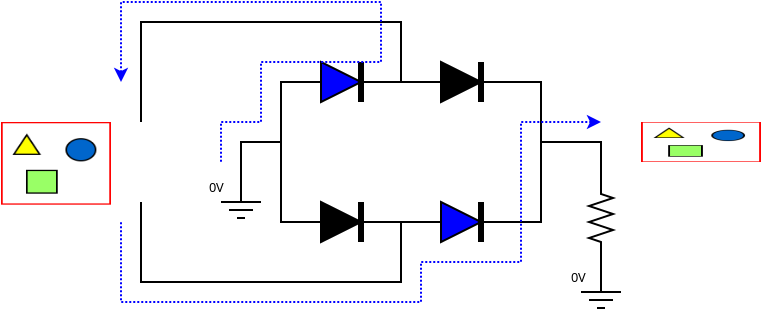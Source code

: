 <?xml version="1.0" encoding="UTF-8"?>
<dia:diagram xmlns:dia="http://www.lysator.liu.se/~alla/dia/">
  <dia:layer name="Fundo" visible="true" active="true">
    <dia:object type="Electronic - voltmeter" version="1" id="O0">
      <dia:attribute name="obj_pos">
        <dia:point val="7,5"/>
      </dia:attribute>
      <dia:attribute name="obj_bb">
        <dia:rectangle val="6.95,5;9.05,9"/>
      </dia:attribute>
      <dia:attribute name="meta">
        <dia:composite type="dict"/>
      </dia:attribute>
      <dia:attribute name="elem_corner">
        <dia:point val="7,5"/>
      </dia:attribute>
      <dia:attribute name="elem_width">
        <dia:real val="2"/>
      </dia:attribute>
      <dia:attribute name="elem_height">
        <dia:real val="4"/>
      </dia:attribute>
      <dia:attribute name="line_width">
        <dia:real val="0.1"/>
      </dia:attribute>
      <dia:attribute name="line_colour">
        <dia:color val="#000000"/>
      </dia:attribute>
      <dia:attribute name="fill_colour">
        <dia:color val="#ffffff"/>
      </dia:attribute>
      <dia:attribute name="show_background">
        <dia:boolean val="true"/>
      </dia:attribute>
      <dia:attribute name="line_style">
        <dia:enum val="0"/>
        <dia:real val="1"/>
      </dia:attribute>
      <dia:attribute name="flip_horizontal">
        <dia:boolean val="false"/>
      </dia:attribute>
      <dia:attribute name="flip_vertical">
        <dia:boolean val="false"/>
      </dia:attribute>
      <dia:attribute name="subscale">
        <dia:real val="1"/>
      </dia:attribute>
    </dia:object>
    <dia:object type="Standard - PolyLine" version="0" id="O1">
      <dia:attribute name="obj_pos">
        <dia:point val="31,8"/>
      </dia:attribute>
      <dia:attribute name="obj_bb">
        <dia:rectangle val="30.242,7.95;31.758,11.65"/>
      </dia:attribute>
      <dia:attribute name="poly_points">
        <dia:point val="31,8"/>
        <dia:point val="31,8.6"/>
        <dia:point val="31.6,8.8"/>
        <dia:point val="30.4,9.2"/>
        <dia:point val="31.6,9.6"/>
        <dia:point val="30.4,10"/>
        <dia:point val="31.6,10.4"/>
        <dia:point val="30.4,10.8"/>
        <dia:point val="31,11"/>
        <dia:point val="31,11.6"/>
      </dia:attribute>
    </dia:object>
    <dia:group>
      <dia:object type="Standard - Line" version="0" id="O2">
        <dia:attribute name="obj_pos">
          <dia:point val="30,13.5"/>
        </dia:attribute>
        <dia:attribute name="obj_bb">
          <dia:rectangle val="29.95,13.45;32.05,13.55"/>
        </dia:attribute>
        <dia:attribute name="conn_endpoints">
          <dia:point val="30,13.5"/>
          <dia:point val="32,13.5"/>
        </dia:attribute>
        <dia:attribute name="numcp">
          <dia:int val="1"/>
        </dia:attribute>
      </dia:object>
      <dia:object type="Standard - Line" version="0" id="O3">
        <dia:attribute name="obj_pos">
          <dia:point val="30.4,13.9"/>
        </dia:attribute>
        <dia:attribute name="obj_bb">
          <dia:rectangle val="30.35,13.85;31.65,13.95"/>
        </dia:attribute>
        <dia:attribute name="conn_endpoints">
          <dia:point val="30.4,13.9"/>
          <dia:point val="31.6,13.9"/>
        </dia:attribute>
        <dia:attribute name="numcp">
          <dia:int val="1"/>
        </dia:attribute>
      </dia:object>
      <dia:object type="Standard - Line" version="0" id="O4">
        <dia:attribute name="obj_pos">
          <dia:point val="30.8,14.3"/>
        </dia:attribute>
        <dia:attribute name="obj_bb">
          <dia:rectangle val="30.75,14.25;31.25,14.35"/>
        </dia:attribute>
        <dia:attribute name="conn_endpoints">
          <dia:point val="30.8,14.3"/>
          <dia:point val="31.2,14.3"/>
        </dia:attribute>
        <dia:attribute name="numcp">
          <dia:int val="1"/>
        </dia:attribute>
      </dia:object>
    </dia:group>
    <dia:object type="Standard - Line" version="0" id="O5">
      <dia:attribute name="obj_pos">
        <dia:point val="31,11"/>
      </dia:attribute>
      <dia:attribute name="obj_bb">
        <dia:rectangle val="30.95,10.95;31.05,13.55"/>
      </dia:attribute>
      <dia:attribute name="conn_endpoints">
        <dia:point val="31,11"/>
        <dia:point val="31,13.5"/>
      </dia:attribute>
      <dia:attribute name="numcp">
        <dia:int val="1"/>
      </dia:attribute>
      <dia:connections>
        <dia:connection handle="1" to="O2" connection="0"/>
      </dia:connections>
    </dia:object>
    <dia:group>
      <dia:object type="Standard - Line" version="0" id="O6">
        <dia:attribute name="obj_pos">
          <dia:point val="16,3"/>
        </dia:attribute>
        <dia:attribute name="obj_bb">
          <dia:rectangle val="15.95,2.95;17.05,3.05"/>
        </dia:attribute>
        <dia:attribute name="conn_endpoints">
          <dia:point val="16,3"/>
          <dia:point val="17,3"/>
        </dia:attribute>
        <dia:attribute name="numcp">
          <dia:int val="1"/>
        </dia:attribute>
        <dia:connections>
          <dia:connection handle="1" to="O7" connection="5"/>
        </dia:connections>
      </dia:object>
      <dia:object type="Standard - Polygon" version="0" id="O7">
        <dia:attribute name="obj_pos">
          <dia:point val="17,2"/>
        </dia:attribute>
        <dia:attribute name="obj_bb">
          <dia:rectangle val="16.95,1.919;19.112,4.081"/>
        </dia:attribute>
        <dia:attribute name="poly_points">
          <dia:point val="17,2"/>
          <dia:point val="19,3"/>
          <dia:point val="17,4"/>
        </dia:attribute>
        <dia:attribute name="inner_color">
          <dia:color val="#0000ff"/>
        </dia:attribute>
        <dia:attribute name="show_background">
          <dia:boolean val="true"/>
        </dia:attribute>
      </dia:object>
      <dia:object type="Standard - Line" version="0" id="O8">
        <dia:attribute name="obj_pos">
          <dia:point val="19,2"/>
        </dia:attribute>
        <dia:attribute name="obj_bb">
          <dia:rectangle val="18.85,1.85;19.15,3.15"/>
        </dia:attribute>
        <dia:attribute name="conn_endpoints">
          <dia:point val="19,2"/>
          <dia:point val="19,3"/>
        </dia:attribute>
        <dia:attribute name="numcp">
          <dia:int val="1"/>
        </dia:attribute>
        <dia:attribute name="line_width">
          <dia:real val="0.3"/>
        </dia:attribute>
        <dia:connections>
          <dia:connection handle="1" to="O7" connection="2"/>
        </dia:connections>
      </dia:object>
      <dia:object type="Standard - Line" version="0" id="O9">
        <dia:attribute name="obj_pos">
          <dia:point val="19,3"/>
        </dia:attribute>
        <dia:attribute name="obj_bb">
          <dia:rectangle val="18.85,2.85;19.15,4.15"/>
        </dia:attribute>
        <dia:attribute name="conn_endpoints">
          <dia:point val="19,3"/>
          <dia:point val="19,4"/>
        </dia:attribute>
        <dia:attribute name="numcp">
          <dia:int val="1"/>
        </dia:attribute>
        <dia:attribute name="line_width">
          <dia:real val="0.3"/>
        </dia:attribute>
        <dia:connections>
          <dia:connection handle="0" to="O7" connection="2"/>
        </dia:connections>
      </dia:object>
      <dia:object type="Standard - Line" version="0" id="O10">
        <dia:attribute name="obj_pos">
          <dia:point val="20,3"/>
        </dia:attribute>
        <dia:attribute name="obj_bb">
          <dia:rectangle val="18.95,2.95;20.05,3.05"/>
        </dia:attribute>
        <dia:attribute name="conn_endpoints">
          <dia:point val="20,3"/>
          <dia:point val="19,3"/>
        </dia:attribute>
        <dia:attribute name="numcp">
          <dia:int val="1"/>
        </dia:attribute>
        <dia:connections>
          <dia:connection handle="1" to="O7" connection="2"/>
        </dia:connections>
      </dia:object>
    </dia:group>
    <dia:object type="Standard - PolyLine" version="0" id="O11">
      <dia:attribute name="obj_pos">
        <dia:point val="8,5"/>
      </dia:attribute>
      <dia:attribute name="obj_bb">
        <dia:rectangle val="7.95,-0.05;21.05,5.05"/>
      </dia:attribute>
      <dia:attribute name="poly_points">
        <dia:point val="8,5"/>
        <dia:point val="8,0"/>
        <dia:point val="21,0"/>
        <dia:point val="21,3"/>
      </dia:attribute>
      <dia:connections>
        <dia:connection handle="0" to="O0" connection="0"/>
        <dia:connection handle="3" to="O31" connection="0"/>
      </dia:connections>
    </dia:object>
    <dia:object type="Standard - PolyLine" version="0" id="O12">
      <dia:attribute name="obj_pos">
        <dia:point val="28,6"/>
      </dia:attribute>
      <dia:attribute name="obj_bb">
        <dia:rectangle val="27.95,5.95;31.05,8.65"/>
      </dia:attribute>
      <dia:attribute name="poly_points">
        <dia:point val="28,6"/>
        <dia:point val="31,6"/>
        <dia:point val="31,8.6"/>
      </dia:attribute>
    </dia:object>
    <dia:object type="Standard - Text" version="1" id="O13">
      <dia:attribute name="obj_pos">
        <dia:point val="29.5,13"/>
      </dia:attribute>
      <dia:attribute name="obj_bb">
        <dia:rectangle val="29.5,12.405;30.345,13.152"/>
      </dia:attribute>
      <dia:attribute name="text">
        <dia:composite type="text">
          <dia:attribute name="string">
            <dia:string>#0V#</dia:string>
          </dia:attribute>
          <dia:attribute name="font">
            <dia:font family="sans" style="0" name="Helvetica"/>
          </dia:attribute>
          <dia:attribute name="height">
            <dia:real val="0.8"/>
          </dia:attribute>
          <dia:attribute name="pos">
            <dia:point val="29.5,13"/>
          </dia:attribute>
          <dia:attribute name="color">
            <dia:color val="#000000"/>
          </dia:attribute>
          <dia:attribute name="alignment">
            <dia:enum val="0"/>
          </dia:attribute>
        </dia:composite>
      </dia:attribute>
      <dia:attribute name="valign">
        <dia:enum val="3"/>
      </dia:attribute>
    </dia:object>
    <dia:object type="Standard - Image" version="0" id="O14">
      <dia:attribute name="obj_pos">
        <dia:point val="1,5"/>
      </dia:attribute>
      <dia:attribute name="obj_bb">
        <dia:rectangle val="0.95,4.95;6.55,9.184"/>
      </dia:attribute>
      <dia:attribute name="elem_corner">
        <dia:point val="1,5"/>
      </dia:attribute>
      <dia:attribute name="elem_width">
        <dia:real val="5.5"/>
      </dia:attribute>
      <dia:attribute name="elem_height">
        <dia:real val="4.134"/>
      </dia:attribute>
      <dia:attribute name="draw_border">
        <dia:boolean val="false"/>
      </dia:attribute>
      <dia:attribute name="keep_aspect">
        <dia:boolean val="true"/>
      </dia:attribute>
      <dia:attribute name="file">
        <dia:string>#/media/fernando/FER8G-BTRFS/FORMULATION/Slide-Teoria/diodos/mfiles/sinalm.png#</dia:string>
      </dia:attribute>
    </dia:object>
    <dia:object type="Standard - Image" version="0" id="O15">
      <dia:attribute name="obj_pos">
        <dia:point val="33,5"/>
      </dia:attribute>
      <dia:attribute name="obj_bb">
        <dia:rectangle val="32.95,4.95;39.05,7.05"/>
      </dia:attribute>
      <dia:attribute name="elem_corner">
        <dia:point val="33,5"/>
      </dia:attribute>
      <dia:attribute name="elem_width">
        <dia:real val="6"/>
      </dia:attribute>
      <dia:attribute name="elem_height">
        <dia:real val="2"/>
      </dia:attribute>
      <dia:attribute name="draw_border">
        <dia:boolean val="false"/>
      </dia:attribute>
      <dia:attribute name="keep_aspect">
        <dia:boolean val="false"/>
      </dia:attribute>
      <dia:attribute name="file">
        <dia:string>#/media/fernando/FER8G-BTRFS/FORMULATION/Slide-Teoria/diodos/mfiles/ondacompleta.png#</dia:string>
      </dia:attribute>
    </dia:object>
    <dia:group>
      <dia:object type="Standard - Line" version="0" id="O16">
        <dia:attribute name="obj_pos">
          <dia:point val="22,10"/>
        </dia:attribute>
        <dia:attribute name="obj_bb">
          <dia:rectangle val="21.95,9.95;23.05,10.05"/>
        </dia:attribute>
        <dia:attribute name="conn_endpoints">
          <dia:point val="22,10"/>
          <dia:point val="23,10"/>
        </dia:attribute>
        <dia:attribute name="numcp">
          <dia:int val="1"/>
        </dia:attribute>
        <dia:connections>
          <dia:connection handle="1" to="O17" connection="5"/>
        </dia:connections>
      </dia:object>
      <dia:object type="Standard - Polygon" version="0" id="O17">
        <dia:attribute name="obj_pos">
          <dia:point val="23,9"/>
        </dia:attribute>
        <dia:attribute name="obj_bb">
          <dia:rectangle val="22.95,8.919;25.112,11.081"/>
        </dia:attribute>
        <dia:attribute name="poly_points">
          <dia:point val="23,9"/>
          <dia:point val="25,10"/>
          <dia:point val="23,11"/>
        </dia:attribute>
        <dia:attribute name="inner_color">
          <dia:color val="#0000ff"/>
        </dia:attribute>
        <dia:attribute name="show_background">
          <dia:boolean val="true"/>
        </dia:attribute>
      </dia:object>
      <dia:object type="Standard - Line" version="0" id="O18">
        <dia:attribute name="obj_pos">
          <dia:point val="25,9"/>
        </dia:attribute>
        <dia:attribute name="obj_bb">
          <dia:rectangle val="24.85,8.85;25.15,10.15"/>
        </dia:attribute>
        <dia:attribute name="conn_endpoints">
          <dia:point val="25,9"/>
          <dia:point val="25,10"/>
        </dia:attribute>
        <dia:attribute name="numcp">
          <dia:int val="1"/>
        </dia:attribute>
        <dia:attribute name="line_width">
          <dia:real val="0.3"/>
        </dia:attribute>
        <dia:connections>
          <dia:connection handle="1" to="O17" connection="2"/>
        </dia:connections>
      </dia:object>
      <dia:object type="Standard - Line" version="0" id="O19">
        <dia:attribute name="obj_pos">
          <dia:point val="25,10"/>
        </dia:attribute>
        <dia:attribute name="obj_bb">
          <dia:rectangle val="24.85,9.85;25.15,11.15"/>
        </dia:attribute>
        <dia:attribute name="conn_endpoints">
          <dia:point val="25,10"/>
          <dia:point val="25,11"/>
        </dia:attribute>
        <dia:attribute name="numcp">
          <dia:int val="1"/>
        </dia:attribute>
        <dia:attribute name="line_width">
          <dia:real val="0.3"/>
        </dia:attribute>
        <dia:connections>
          <dia:connection handle="0" to="O17" connection="2"/>
        </dia:connections>
      </dia:object>
      <dia:object type="Standard - Line" version="0" id="O20">
        <dia:attribute name="obj_pos">
          <dia:point val="26,10"/>
        </dia:attribute>
        <dia:attribute name="obj_bb">
          <dia:rectangle val="24.95,9.95;26.05,10.05"/>
        </dia:attribute>
        <dia:attribute name="conn_endpoints">
          <dia:point val="26,10"/>
          <dia:point val="25,10"/>
        </dia:attribute>
        <dia:attribute name="numcp">
          <dia:int val="1"/>
        </dia:attribute>
        <dia:connections>
          <dia:connection handle="1" to="O17" connection="2"/>
        </dia:connections>
      </dia:object>
    </dia:group>
    <dia:group>
      <dia:object type="Standard - Line" version="0" id="O21">
        <dia:attribute name="obj_pos">
          <dia:point val="16,10"/>
        </dia:attribute>
        <dia:attribute name="obj_bb">
          <dia:rectangle val="15.95,9.95;17.05,10.05"/>
        </dia:attribute>
        <dia:attribute name="conn_endpoints">
          <dia:point val="16,10"/>
          <dia:point val="17,10"/>
        </dia:attribute>
        <dia:attribute name="numcp">
          <dia:int val="1"/>
        </dia:attribute>
        <dia:connections>
          <dia:connection handle="1" to="O22" connection="5"/>
        </dia:connections>
      </dia:object>
      <dia:object type="Standard - Polygon" version="0" id="O22">
        <dia:attribute name="obj_pos">
          <dia:point val="17,9"/>
        </dia:attribute>
        <dia:attribute name="obj_bb">
          <dia:rectangle val="16.95,8.919;19.112,11.081"/>
        </dia:attribute>
        <dia:attribute name="poly_points">
          <dia:point val="17,9"/>
          <dia:point val="19,10"/>
          <dia:point val="17,11"/>
        </dia:attribute>
        <dia:attribute name="inner_color">
          <dia:color val="#000000"/>
        </dia:attribute>
        <dia:attribute name="show_background">
          <dia:boolean val="true"/>
        </dia:attribute>
      </dia:object>
      <dia:object type="Standard - Line" version="0" id="O23">
        <dia:attribute name="obj_pos">
          <dia:point val="19,9"/>
        </dia:attribute>
        <dia:attribute name="obj_bb">
          <dia:rectangle val="18.85,8.85;19.15,10.15"/>
        </dia:attribute>
        <dia:attribute name="conn_endpoints">
          <dia:point val="19,9"/>
          <dia:point val="19,10"/>
        </dia:attribute>
        <dia:attribute name="numcp">
          <dia:int val="1"/>
        </dia:attribute>
        <dia:attribute name="line_width">
          <dia:real val="0.3"/>
        </dia:attribute>
        <dia:connections>
          <dia:connection handle="1" to="O22" connection="2"/>
        </dia:connections>
      </dia:object>
      <dia:object type="Standard - Line" version="0" id="O24">
        <dia:attribute name="obj_pos">
          <dia:point val="19,10"/>
        </dia:attribute>
        <dia:attribute name="obj_bb">
          <dia:rectangle val="18.85,9.85;19.15,11.15"/>
        </dia:attribute>
        <dia:attribute name="conn_endpoints">
          <dia:point val="19,10"/>
          <dia:point val="19,11"/>
        </dia:attribute>
        <dia:attribute name="numcp">
          <dia:int val="1"/>
        </dia:attribute>
        <dia:attribute name="line_width">
          <dia:real val="0.3"/>
        </dia:attribute>
        <dia:connections>
          <dia:connection handle="0" to="O22" connection="2"/>
        </dia:connections>
      </dia:object>
      <dia:object type="Standard - Line" version="0" id="O25">
        <dia:attribute name="obj_pos">
          <dia:point val="20,10"/>
        </dia:attribute>
        <dia:attribute name="obj_bb">
          <dia:rectangle val="18.95,9.95;20.05,10.05"/>
        </dia:attribute>
        <dia:attribute name="conn_endpoints">
          <dia:point val="20,10"/>
          <dia:point val="19,10"/>
        </dia:attribute>
        <dia:attribute name="numcp">
          <dia:int val="1"/>
        </dia:attribute>
        <dia:connections>
          <dia:connection handle="1" to="O22" connection="2"/>
        </dia:connections>
      </dia:object>
    </dia:group>
    <dia:group>
      <dia:object type="Standard - Line" version="0" id="O26">
        <dia:attribute name="obj_pos">
          <dia:point val="22,3"/>
        </dia:attribute>
        <dia:attribute name="obj_bb">
          <dia:rectangle val="21.95,2.95;23.05,3.05"/>
        </dia:attribute>
        <dia:attribute name="conn_endpoints">
          <dia:point val="22,3"/>
          <dia:point val="23,3"/>
        </dia:attribute>
        <dia:attribute name="numcp">
          <dia:int val="1"/>
        </dia:attribute>
        <dia:connections>
          <dia:connection handle="1" to="O27" connection="5"/>
        </dia:connections>
      </dia:object>
      <dia:object type="Standard - Polygon" version="0" id="O27">
        <dia:attribute name="obj_pos">
          <dia:point val="23,2"/>
        </dia:attribute>
        <dia:attribute name="obj_bb">
          <dia:rectangle val="22.95,1.919;25.112,4.081"/>
        </dia:attribute>
        <dia:attribute name="poly_points">
          <dia:point val="23,2"/>
          <dia:point val="25,3"/>
          <dia:point val="23,4"/>
        </dia:attribute>
        <dia:attribute name="inner_color">
          <dia:color val="#000000"/>
        </dia:attribute>
        <dia:attribute name="show_background">
          <dia:boolean val="true"/>
        </dia:attribute>
      </dia:object>
      <dia:object type="Standard - Line" version="0" id="O28">
        <dia:attribute name="obj_pos">
          <dia:point val="25,2"/>
        </dia:attribute>
        <dia:attribute name="obj_bb">
          <dia:rectangle val="24.85,1.85;25.15,3.15"/>
        </dia:attribute>
        <dia:attribute name="conn_endpoints">
          <dia:point val="25,2"/>
          <dia:point val="25,3"/>
        </dia:attribute>
        <dia:attribute name="numcp">
          <dia:int val="1"/>
        </dia:attribute>
        <dia:attribute name="line_width">
          <dia:real val="0.3"/>
        </dia:attribute>
        <dia:connections>
          <dia:connection handle="1" to="O27" connection="2"/>
        </dia:connections>
      </dia:object>
      <dia:object type="Standard - Line" version="0" id="O29">
        <dia:attribute name="obj_pos">
          <dia:point val="25,3"/>
        </dia:attribute>
        <dia:attribute name="obj_bb">
          <dia:rectangle val="24.85,2.85;25.15,4.15"/>
        </dia:attribute>
        <dia:attribute name="conn_endpoints">
          <dia:point val="25,3"/>
          <dia:point val="25,4"/>
        </dia:attribute>
        <dia:attribute name="numcp">
          <dia:int val="1"/>
        </dia:attribute>
        <dia:attribute name="line_width">
          <dia:real val="0.3"/>
        </dia:attribute>
        <dia:connections>
          <dia:connection handle="0" to="O27" connection="2"/>
        </dia:connections>
      </dia:object>
      <dia:object type="Standard - Line" version="0" id="O30">
        <dia:attribute name="obj_pos">
          <dia:point val="26,3"/>
        </dia:attribute>
        <dia:attribute name="obj_bb">
          <dia:rectangle val="24.95,2.95;26.05,3.05"/>
        </dia:attribute>
        <dia:attribute name="conn_endpoints">
          <dia:point val="26,3"/>
          <dia:point val="25,3"/>
        </dia:attribute>
        <dia:attribute name="numcp">
          <dia:int val="1"/>
        </dia:attribute>
        <dia:connections>
          <dia:connection handle="1" to="O27" connection="2"/>
        </dia:connections>
      </dia:object>
    </dia:group>
    <dia:object type="Standard - Line" version="0" id="O31">
      <dia:attribute name="obj_pos">
        <dia:point val="19.5,3"/>
      </dia:attribute>
      <dia:attribute name="obj_bb">
        <dia:rectangle val="19.45,2.95;22.55,3.05"/>
      </dia:attribute>
      <dia:attribute name="conn_endpoints">
        <dia:point val="19.5,3"/>
        <dia:point val="22.5,3"/>
      </dia:attribute>
      <dia:attribute name="numcp">
        <dia:int val="1"/>
      </dia:attribute>
      <dia:connections>
        <dia:connection handle="0" to="O10" connection="0"/>
        <dia:connection handle="1" to="O26" connection="0"/>
      </dia:connections>
    </dia:object>
    <dia:object type="Standard - PolyLine" version="0" id="O32">
      <dia:attribute name="obj_pos">
        <dia:point val="16.5,10"/>
      </dia:attribute>
      <dia:attribute name="obj_bb">
        <dia:rectangle val="14.95,2.95;16.55,10.05"/>
      </dia:attribute>
      <dia:attribute name="poly_points">
        <dia:point val="16.5,10"/>
        <dia:point val="15,10"/>
        <dia:point val="15,3"/>
        <dia:point val="16.5,3"/>
      </dia:attribute>
      <dia:connections>
        <dia:connection handle="0" to="O21" connection="0"/>
        <dia:connection handle="3" to="O6" connection="0"/>
      </dia:connections>
    </dia:object>
    <dia:group>
      <dia:object type="Standard - Line" version="0" id="O33">
        <dia:attribute name="obj_pos">
          <dia:point val="12,9"/>
        </dia:attribute>
        <dia:attribute name="obj_bb">
          <dia:rectangle val="11.95,8.95;14.05,9.05"/>
        </dia:attribute>
        <dia:attribute name="conn_endpoints">
          <dia:point val="12,9"/>
          <dia:point val="14,9"/>
        </dia:attribute>
        <dia:attribute name="numcp">
          <dia:int val="1"/>
        </dia:attribute>
      </dia:object>
      <dia:object type="Standard - Line" version="0" id="O34">
        <dia:attribute name="obj_pos">
          <dia:point val="12.4,9.4"/>
        </dia:attribute>
        <dia:attribute name="obj_bb">
          <dia:rectangle val="12.35,9.35;13.65,9.45"/>
        </dia:attribute>
        <dia:attribute name="conn_endpoints">
          <dia:point val="12.4,9.4"/>
          <dia:point val="13.6,9.4"/>
        </dia:attribute>
        <dia:attribute name="numcp">
          <dia:int val="1"/>
        </dia:attribute>
      </dia:object>
      <dia:object type="Standard - Line" version="0" id="O35">
        <dia:attribute name="obj_pos">
          <dia:point val="12.8,9.8"/>
        </dia:attribute>
        <dia:attribute name="obj_bb">
          <dia:rectangle val="12.75,9.75;13.25,9.85"/>
        </dia:attribute>
        <dia:attribute name="conn_endpoints">
          <dia:point val="12.8,9.8"/>
          <dia:point val="13.2,9.8"/>
        </dia:attribute>
        <dia:attribute name="numcp">
          <dia:int val="1"/>
        </dia:attribute>
      </dia:object>
    </dia:group>
    <dia:object type="Standard - Line" version="0" id="O36">
      <dia:attribute name="obj_pos">
        <dia:point val="13,7.5"/>
      </dia:attribute>
      <dia:attribute name="obj_bb">
        <dia:rectangle val="12.95,7.45;13.05,9.05"/>
      </dia:attribute>
      <dia:attribute name="conn_endpoints">
        <dia:point val="13,7.5"/>
        <dia:point val="13,9"/>
      </dia:attribute>
      <dia:attribute name="numcp">
        <dia:int val="1"/>
      </dia:attribute>
      <dia:connections>
        <dia:connection handle="1" to="O33" connection="0"/>
      </dia:connections>
    </dia:object>
    <dia:object type="Standard - Text" version="1" id="O37">
      <dia:attribute name="obj_pos">
        <dia:point val="11.4,8.5"/>
      </dia:attribute>
      <dia:attribute name="obj_bb">
        <dia:rectangle val="11.4,7.905;12.245,8.652"/>
      </dia:attribute>
      <dia:attribute name="text">
        <dia:composite type="text">
          <dia:attribute name="string">
            <dia:string>#0V#</dia:string>
          </dia:attribute>
          <dia:attribute name="font">
            <dia:font family="sans" style="0" name="Helvetica"/>
          </dia:attribute>
          <dia:attribute name="height">
            <dia:real val="0.8"/>
          </dia:attribute>
          <dia:attribute name="pos">
            <dia:point val="11.4,8.5"/>
          </dia:attribute>
          <dia:attribute name="color">
            <dia:color val="#000000"/>
          </dia:attribute>
          <dia:attribute name="alignment">
            <dia:enum val="0"/>
          </dia:attribute>
        </dia:composite>
      </dia:attribute>
      <dia:attribute name="valign">
        <dia:enum val="3"/>
      </dia:attribute>
    </dia:object>
    <dia:object type="Standard - PolyLine" version="0" id="O38">
      <dia:attribute name="obj_pos">
        <dia:point val="13,8.25"/>
      </dia:attribute>
      <dia:attribute name="obj_bb">
        <dia:rectangle val="12.95,5.95;15.05,8.3"/>
      </dia:attribute>
      <dia:attribute name="poly_points">
        <dia:point val="13,8.25"/>
        <dia:point val="13,6"/>
        <dia:point val="15,6"/>
      </dia:attribute>
      <dia:connections>
        <dia:connection handle="0" to="O36" connection="0"/>
      </dia:connections>
    </dia:object>
    <dia:object type="Standard - Line" version="0" id="O39">
      <dia:attribute name="obj_pos">
        <dia:point val="20,10"/>
      </dia:attribute>
      <dia:attribute name="obj_bb">
        <dia:rectangle val="19.95,9.95;22.05,10.05"/>
      </dia:attribute>
      <dia:attribute name="conn_endpoints">
        <dia:point val="20,10"/>
        <dia:point val="22,10"/>
      </dia:attribute>
      <dia:attribute name="numcp">
        <dia:int val="1"/>
      </dia:attribute>
    </dia:object>
    <dia:object type="Standard - PolyLine" version="0" id="O40">
      <dia:attribute name="obj_pos">
        <dia:point val="25.5,10"/>
      </dia:attribute>
      <dia:attribute name="obj_bb">
        <dia:rectangle val="25.45,2.95;28.05,10.05"/>
      </dia:attribute>
      <dia:attribute name="poly_points">
        <dia:point val="25.5,10"/>
        <dia:point val="28,10"/>
        <dia:point val="28,3"/>
        <dia:point val="25.5,3"/>
      </dia:attribute>
      <dia:connections>
        <dia:connection handle="0" to="O20" connection="0"/>
        <dia:connection handle="3" to="O30" connection="0"/>
      </dia:connections>
    </dia:object>
    <dia:object type="Standard - PolyLine" version="0" id="O41">
      <dia:attribute name="obj_pos">
        <dia:point val="8,9"/>
      </dia:attribute>
      <dia:attribute name="obj_bb">
        <dia:rectangle val="7.95,8.95;21.05,13.05"/>
      </dia:attribute>
      <dia:attribute name="poly_points">
        <dia:point val="8,9"/>
        <dia:point val="8,13"/>
        <dia:point val="21,13"/>
        <dia:point val="21,10"/>
      </dia:attribute>
      <dia:connections>
        <dia:connection handle="0" to="O0" connection="1"/>
        <dia:connection handle="3" to="O39" connection="0"/>
      </dia:connections>
    </dia:object>
    <dia:object type="Standard - PolyLine" version="0" id="O42">
      <dia:attribute name="obj_pos">
        <dia:point val="7,3"/>
      </dia:attribute>
      <dia:attribute name="obj_bb">
        <dia:rectangle val="6.638,-1.05;20.05,7.05"/>
      </dia:attribute>
      <dia:attribute name="poly_points">
        <dia:point val="7,3"/>
        <dia:point val="7,-1"/>
        <dia:point val="20,-1"/>
        <dia:point val="20,2"/>
        <dia:point val="14,2"/>
        <dia:point val="14,5"/>
        <dia:point val="12,5"/>
        <dia:point val="12,7"/>
      </dia:attribute>
      <dia:attribute name="line_color">
        <dia:color val="#0000ff"/>
      </dia:attribute>
      <dia:attribute name="line_style">
        <dia:enum val="4"/>
      </dia:attribute>
      <dia:attribute name="start_arrow">
        <dia:enum val="22"/>
      </dia:attribute>
      <dia:attribute name="start_arrow_length">
        <dia:real val="0.5"/>
      </dia:attribute>
      <dia:attribute name="start_arrow_width">
        <dia:real val="0.5"/>
      </dia:attribute>
    </dia:object>
    <dia:object type="Standard - PolyLine" version="0" id="O43">
      <dia:attribute name="obj_pos">
        <dia:point val="31,5"/>
      </dia:attribute>
      <dia:attribute name="obj_bb">
        <dia:rectangle val="6.95,4.638;31.05,14.05"/>
      </dia:attribute>
      <dia:attribute name="poly_points">
        <dia:point val="31,5"/>
        <dia:point val="27,5"/>
        <dia:point val="27,12"/>
        <dia:point val="22,12"/>
        <dia:point val="22,14"/>
        <dia:point val="7,14"/>
        <dia:point val="7,10"/>
      </dia:attribute>
      <dia:attribute name="line_color">
        <dia:color val="#0000ff"/>
      </dia:attribute>
      <dia:attribute name="line_style">
        <dia:enum val="4"/>
      </dia:attribute>
      <dia:attribute name="start_arrow">
        <dia:enum val="22"/>
      </dia:attribute>
      <dia:attribute name="start_arrow_length">
        <dia:real val="0.5"/>
      </dia:attribute>
      <dia:attribute name="start_arrow_width">
        <dia:real val="0.5"/>
      </dia:attribute>
    </dia:object>
  </dia:layer>
</dia:diagram>
